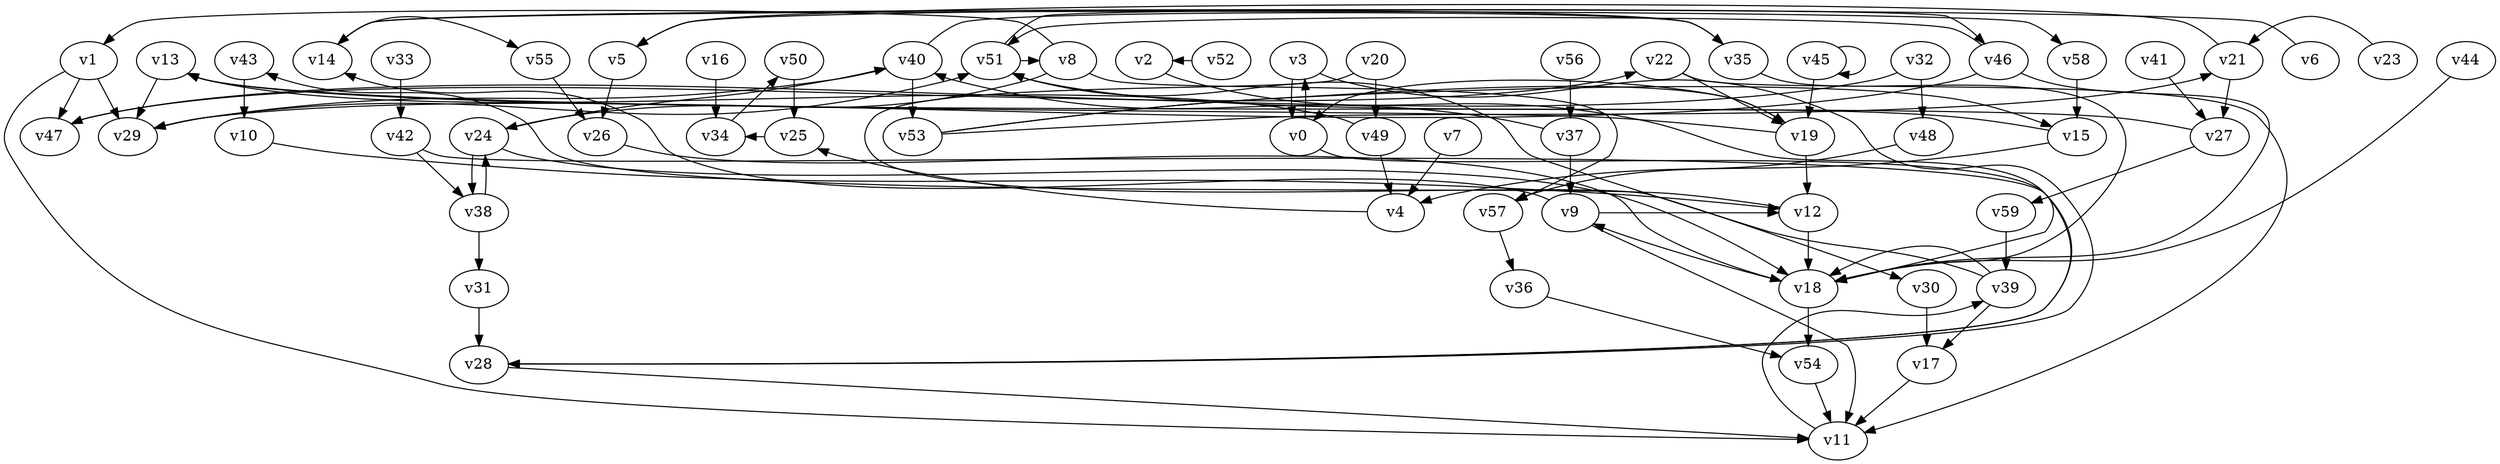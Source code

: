 // Benchmark game 90 - 60 vertices
digraph G {
    v0 [name="v0", player=0, target=1];
    v1 [name="v1", player=1];
    v2 [name="v2", player=0];
    v3 [name="v3", player=0];
    v4 [name="v4", player=0];
    v5 [name="v5", player=0];
    v6 [name="v6", player=0];
    v7 [name="v7", player=0];
    v8 [name="v8", player=1];
    v9 [name="v9", player=0, target=1];
    v10 [name="v10", player=1];
    v11 [name="v11", player=1];
    v12 [name="v12", player=0];
    v13 [name="v13", player=1];
    v14 [name="v14", player=0];
    v15 [name="v15", player=1];
    v16 [name="v16", player=0];
    v17 [name="v17", player=0];
    v18 [name="v18", player=1];
    v19 [name="v19", player=1];
    v20 [name="v20", player=1];
    v21 [name="v21", player=1];
    v22 [name="v22", player=1, target=1];
    v23 [name="v23", player=1];
    v24 [name="v24", player=0, target=1];
    v25 [name="v25", player=0];
    v26 [name="v26", player=0];
    v27 [name="v27", player=0, target=1];
    v28 [name="v28", player=0];
    v29 [name="v29", player=0];
    v30 [name="v30", player=1];
    v31 [name="v31", player=0];
    v32 [name="v32", player=1];
    v33 [name="v33", player=1, target=1];
    v34 [name="v34", player=0, target=1];
    v35 [name="v35", player=0];
    v36 [name="v36", player=1];
    v37 [name="v37", player=0];
    v38 [name="v38", player=0, target=1];
    v39 [name="v39", player=0];
    v40 [name="v40", player=0];
    v41 [name="v41", player=1];
    v42 [name="v42", player=1];
    v43 [name="v43", player=0];
    v44 [name="v44", player=1];
    v45 [name="v45", player=0];
    v46 [name="v46", player=1];
    v47 [name="v47", player=1];
    v48 [name="v48", player=1];
    v49 [name="v49", player=1];
    v50 [name="v50", player=1];
    v51 [name="v51", player=1, target=1];
    v52 [name="v52", player=1];
    v53 [name="v53", player=0];
    v54 [name="v54", player=1];
    v55 [name="v55", player=0];
    v56 [name="v56", player=0];
    v57 [name="v57", player=1, target=1];
    v58 [name="v58", player=1];
    v59 [name="v59", player=0];

    v0 -> v3 [constraint="time == 13"];
    v1 -> v29;
    v2 -> v28 [constraint="time >= 6"];
    v3 -> v28 [constraint="time <= 7"];
    v4 -> v25 [constraint="time == 14"];
    v5 -> v26;
    v6 -> v14 [constraint="time == 17"];
    v7 -> v4;
    v8 -> v57 [constraint="time % 3 == 1"];
    v9 -> v14 [constraint="time % 6 == 2"];
    v10 -> v12 [constraint="time == 12"];
    v11 -> v39 [constraint="time % 6 == 3"];
    v12 -> v18;
    v13 -> v29 [constraint="time >= 8"];
    v14 -> v55 [constraint="time <= 15"];
    v15 -> v51 [constraint="time <= 5"];
    v16 -> v34;
    v17 -> v11;
    v18 -> v9 [constraint="time <= 10"];
    v19 -> v13 [constraint="time == 0"];
    v20 -> v49;
    v21 -> v5 [constraint="time == 4"];
    v22 -> v19;
    v23 -> v21 [constraint="time == 12"];
    v24 -> v38;
    v25 -> v34 [constraint="time == 14"];
    v26 -> v18 [constraint="time >= 10"];
    v27 -> v59;
    v28 -> v11 [constraint="time >= 10"];
    v29 -> v51 [constraint="time == 5"];
    v30 -> v17;
    v31 -> v28;
    v32 -> v48;
    v33 -> v42;
    v34 -> v50 [constraint="time == 19"];
    v35 -> v18 [constraint="time == 7"];
    v36 -> v54;
    v37 -> v40 [constraint="time % 3 == 2"];
    v38 -> v24;
    v39 -> v17;
    v40 -> v53;
    v41 -> v27 [constraint="time == 19"];
    v42 -> v38;
    v43 -> v10;
    v44 -> v18 [constraint="(time >= 3) && (time <= 15)"];
    v45 -> v19;
    v46 -> v29 [constraint="time % 3 == 0"];
    v47 -> v22 [constraint="time % 6 == 1"];
    v48 -> v57 [constraint="time == 19"];
    v49 -> v13 [constraint="time == 0"];
    v50 -> v25;
    v51 -> v8 [constraint="time >= 13"];
    v52 -> v2 [constraint="(time % 2 == 0) || (time % 5 == 0)"];
    v53 -> v19 [constraint="time % 4 == 0"];
    v54 -> v11;
    v55 -> v26;
    v56 -> v37;
    v57 -> v36;
    v58 -> v15;
    v59 -> v39;
    v38 -> v31;
    v3 -> v0;
    v1 -> v11 [constraint="time >= 11"];
    v21 -> v27;
    v9 -> v11 [constraint="time >= 7"];
    v45 -> v45 [constraint="time % 5 == 0"];
    v32 -> v47 [constraint="time == 19"];
    v19 -> v0 [constraint="time >= 10"];
    v39 -> v51 [constraint="time <= 12"];
    v0 -> v18 [constraint="time >= 6"];
    v46 -> v51 [constraint="(time % 2 == 0) || (time % 4 == 2)"];
    v40 -> v29 [constraint="time == 17"];
    v49 -> v4;
    v24 -> v18 [constraint="time == 9"];
    v53 -> v15 [constraint="time == 3"];
    v39 -> v18 [constraint="time <= 16"];
    v12 -> v43 [constraint="time % 2 == 0"];
    v42 -> v28 [constraint="(time % 3 == 1) || (time % 4 == 0)"];
    v22 -> v11 [constraint="time % 5 == 0"];
    v8 -> v1 [constraint="time >= 3"];
    v35 -> v5 [constraint="time >= 11"];
    v20 -> v30 [constraint="time % 5 == 0"];
    v51 -> v46 [constraint="time % 3 == 0"];
    v15 -> v4 [constraint="time % 5 == 3"];
    v40 -> v35 [constraint="time % 5 == 0"];
    v24 -> v40 [constraint="time >= 11"];
    v27 -> v13 [constraint="time == 4"];
    v9 -> v12 [constraint="time % 2 == 1"];
    v37 -> v9;
    v8 -> v24 [constraint="time >= 9"];
    v46 -> v18 [constraint="time % 4 == 3"];
    v14 -> v58 [constraint="time == 2"];
    v18 -> v54;
    v19 -> v12;
    v1 -> v47;
    v53 -> v21 [constraint="time >= 4"];
}
